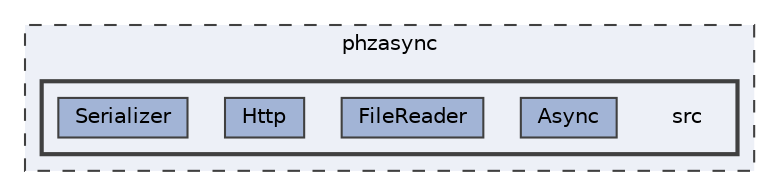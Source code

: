 digraph "C:/xampp/htdocs/async/phzasync/src"
{
 // LATEX_PDF_SIZE
  bgcolor="transparent";
  edge [fontname=Helvetica,fontsize=10,labelfontname=Helvetica,labelfontsize=10];
  node [fontname=Helvetica,fontsize=10,shape=box,height=0.2,width=0.4];
  compound=true
  subgraph clusterdir_513f2128be327c26632d6a2192d23622 {
    graph [ bgcolor="#edf0f7", pencolor="grey25", label="phzasync", fontname=Helvetica,fontsize=10 style="filled,dashed", URL="dir_513f2128be327c26632d6a2192d23622.html",tooltip=""]
  subgraph clusterdir_564fbbf101b31d2859d78b55858767c6 {
    graph [ bgcolor="#edf0f7", pencolor="grey25", label="", fontname=Helvetica,fontsize=10 style="filled,bold", URL="dir_564fbbf101b31d2859d78b55858767c6.html",tooltip=""]
    dir_564fbbf101b31d2859d78b55858767c6 [shape=plaintext, label="src"];
  dir_852a8ca1ec998f83615805b684fe1877 [label="Async", fillcolor="#a2b4d6", color="grey25", style="filled", URL="dir_852a8ca1ec998f83615805b684fe1877.html",tooltip=""];
  dir_683c9ec95f4a4768811c8f74b97359af [label="FileReader", fillcolor="#a2b4d6", color="grey25", style="filled", URL="dir_683c9ec95f4a4768811c8f74b97359af.html",tooltip=""];
  dir_3197372b525cf7586669e900afbdb06f [label="Http", fillcolor="#a2b4d6", color="grey25", style="filled", URL="dir_3197372b525cf7586669e900afbdb06f.html",tooltip=""];
  dir_5561acb3155d60c7e576b6105b351a65 [label="Serializer", fillcolor="#a2b4d6", color="grey25", style="filled", URL="dir_5561acb3155d60c7e576b6105b351a65.html",tooltip=""];
  }
  }
}
